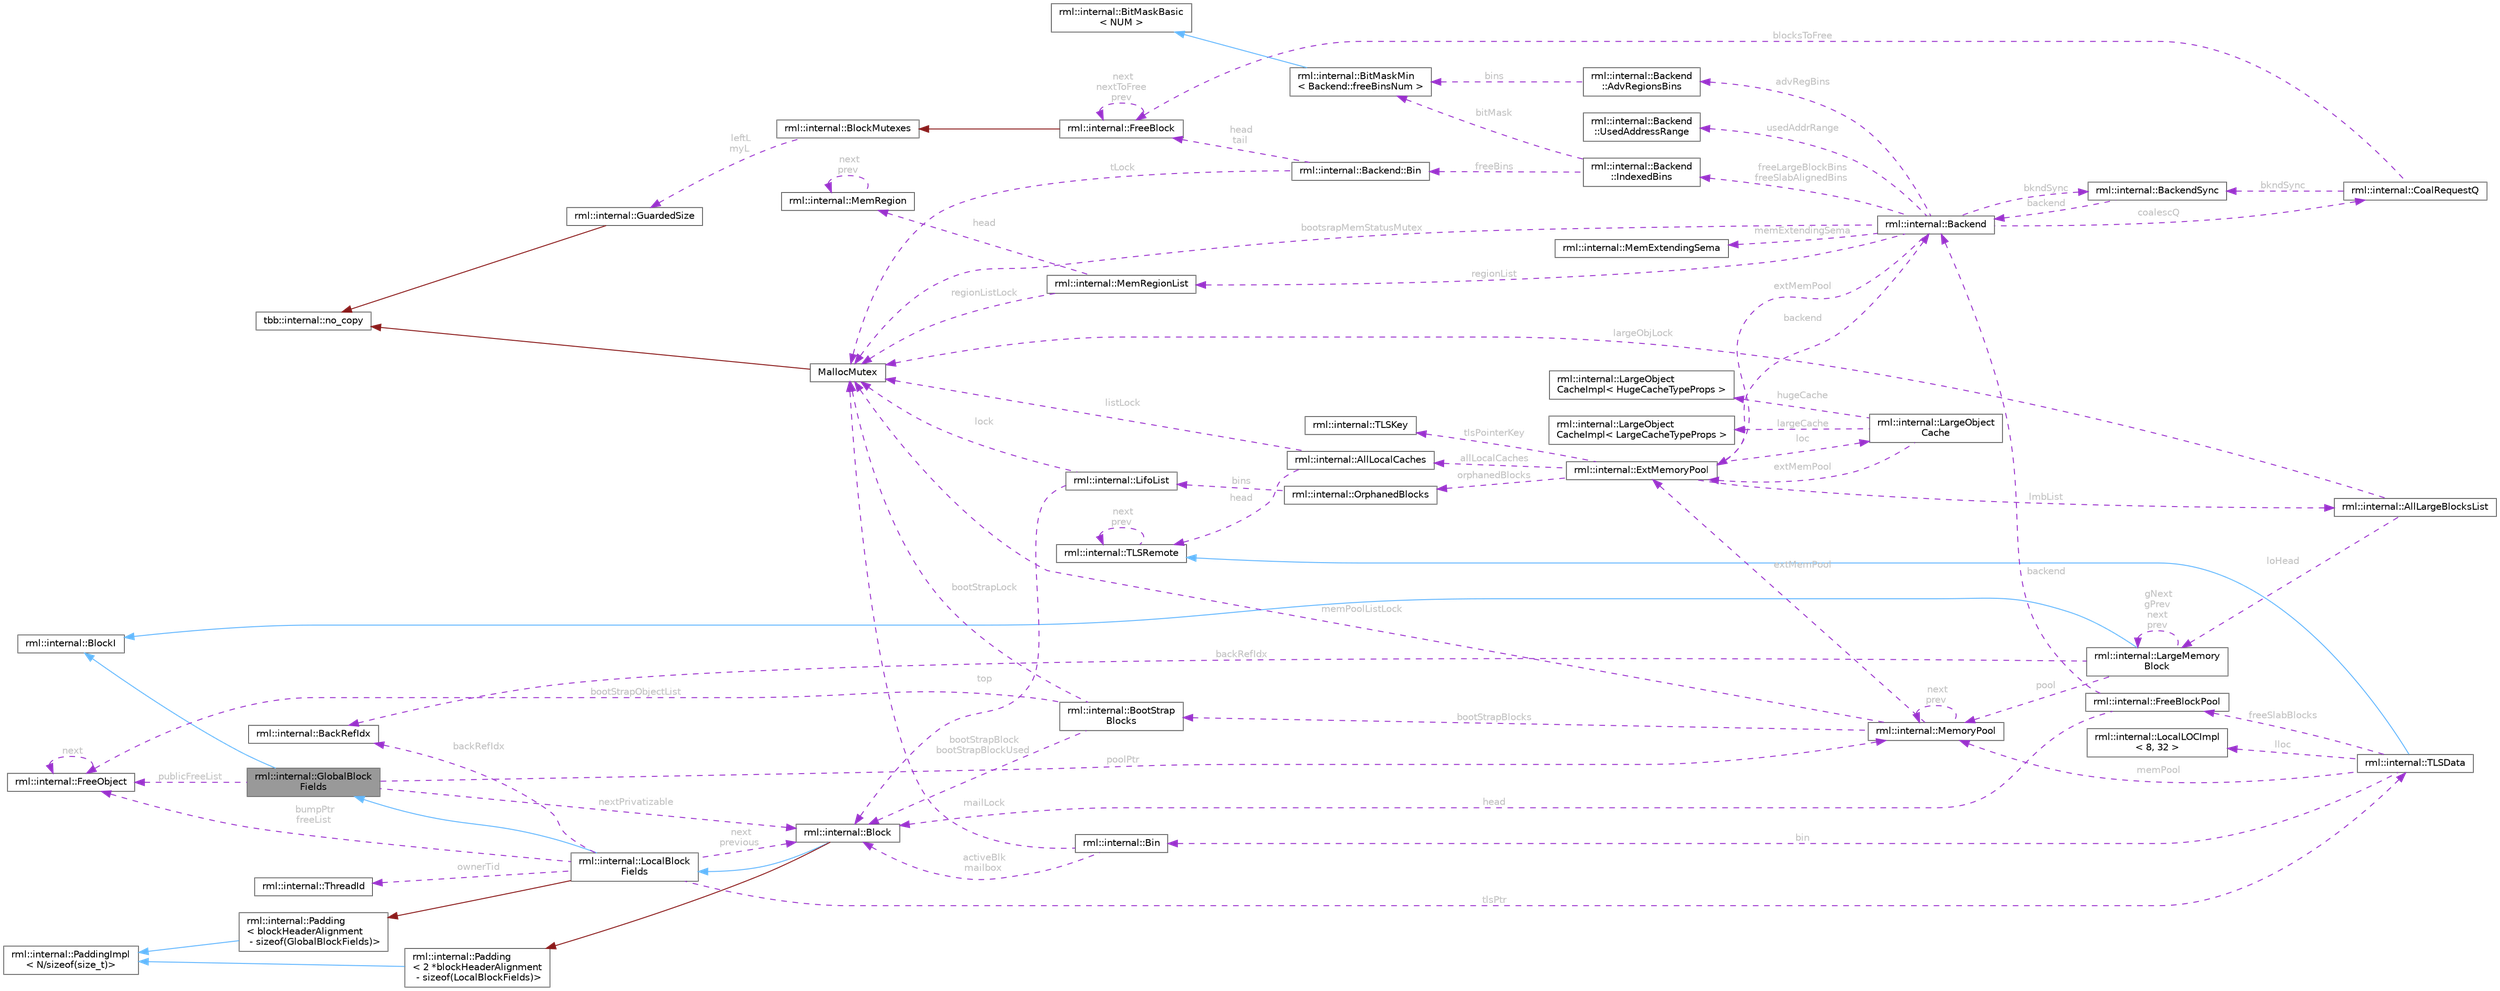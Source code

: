 digraph "rml::internal::GlobalBlockFields"
{
 // LATEX_PDF_SIZE
  bgcolor="transparent";
  edge [fontname=Helvetica,fontsize=10,labelfontname=Helvetica,labelfontsize=10];
  node [fontname=Helvetica,fontsize=10,shape=box,height=0.2,width=0.4];
  rankdir="LR";
  Node1 [id="Node000001",label="rml::internal::GlobalBlock\lFields",height=0.2,width=0.4,color="gray40", fillcolor="grey60", style="filled", fontcolor="black",tooltip=" "];
  Node2 -> Node1 [id="edge1_Node000001_Node000002",dir="back",color="steelblue1",style="solid",tooltip=" "];
  Node2 [id="Node000002",label="rml::internal::BlockI",height=0.2,width=0.4,color="gray40", fillcolor="white", style="filled",URL="$classrml_1_1internal_1_1_block_i.html",tooltip=" "];
  Node3 -> Node1 [id="edge2_Node000001_Node000003",dir="back",color="darkorchid3",style="dashed",tooltip=" ",label=" publicFreeList",fontcolor="grey" ];
  Node3 [id="Node000003",label="rml::internal::FreeObject",height=0.2,width=0.4,color="gray40", fillcolor="white", style="filled",URL="$structrml_1_1internal_1_1_free_object.html",tooltip=" "];
  Node3 -> Node3 [id="edge3_Node000003_Node000003",dir="back",color="darkorchid3",style="dashed",tooltip=" ",label=" next",fontcolor="grey" ];
  Node4 -> Node1 [id="edge4_Node000001_Node000004",dir="back",color="darkorchid3",style="dashed",tooltip=" ",label=" nextPrivatizable",fontcolor="grey" ];
  Node4 [id="Node000004",label="rml::internal::Block",height=0.2,width=0.4,color="gray40", fillcolor="white", style="filled",URL="$classrml_1_1internal_1_1_block.html",tooltip=" "];
  Node5 -> Node4 [id="edge5_Node000004_Node000005",dir="back",color="steelblue1",style="solid",tooltip=" "];
  Node5 [id="Node000005",label="rml::internal::LocalBlock\lFields",height=0.2,width=0.4,color="gray40", fillcolor="white", style="filled",URL="$classrml_1_1internal_1_1_local_block_fields.html",tooltip=" "];
  Node1 -> Node5 [id="edge6_Node000005_Node000001",dir="back",color="steelblue1",style="solid",tooltip=" "];
  Node6 -> Node5 [id="edge7_Node000005_Node000006",dir="back",color="firebrick4",style="solid",tooltip=" "];
  Node6 [id="Node000006",label="rml::internal::Padding\l\< blockHeaderAlignment\l - sizeof(GlobalBlockFields)\>",height=0.2,width=0.4,color="gray40", fillcolor="white", style="filled",URL="$structrml_1_1internal_1_1_padding.html",tooltip=" "];
  Node7 -> Node6 [id="edge8_Node000006_Node000007",dir="back",color="steelblue1",style="solid",tooltip=" "];
  Node7 [id="Node000007",label="rml::internal::PaddingImpl\l\< N/sizeof(size_t)\>",height=0.2,width=0.4,color="gray40", fillcolor="white", style="filled",URL="$structrml_1_1internal_1_1_padding_impl.html",tooltip=" "];
  Node4 -> Node5 [id="edge9_Node000005_Node000004",dir="back",color="darkorchid3",style="dashed",tooltip=" ",label=" next\nprevious",fontcolor="grey" ];
  Node3 -> Node5 [id="edge10_Node000005_Node000003",dir="back",color="darkorchid3",style="dashed",tooltip=" ",label=" bumpPtr\nfreeList",fontcolor="grey" ];
  Node8 -> Node5 [id="edge11_Node000005_Node000008",dir="back",color="darkorchid3",style="dashed",tooltip=" ",label=" tlsPtr",fontcolor="grey" ];
  Node8 [id="Node000008",label="rml::internal::TLSData",height=0.2,width=0.4,color="gray40", fillcolor="white", style="filled",URL="$classrml_1_1internal_1_1_t_l_s_data.html",tooltip=" "];
  Node9 -> Node8 [id="edge12_Node000008_Node000009",dir="back",color="steelblue1",style="solid",tooltip=" "];
  Node9 [id="Node000009",label="rml::internal::TLSRemote",height=0.2,width=0.4,color="gray40", fillcolor="white", style="filled",URL="$structrml_1_1internal_1_1_t_l_s_remote.html",tooltip=" "];
  Node9 -> Node9 [id="edge13_Node000009_Node000009",dir="back",color="darkorchid3",style="dashed",tooltip=" ",label=" next\nprev",fontcolor="grey" ];
  Node10 -> Node8 [id="edge14_Node000008_Node000010",dir="back",color="darkorchid3",style="dashed",tooltip=" ",label=" memPool",fontcolor="grey" ];
  Node10 [id="Node000010",label="rml::internal::MemoryPool",height=0.2,width=0.4,color="gray40", fillcolor="white", style="filled",URL="$classrml_1_1internal_1_1_memory_pool.html",tooltip=" "];
  Node11 -> Node10 [id="edge15_Node000010_Node000011",dir="back",color="darkorchid3",style="dashed",tooltip=" ",label=" memPoolListLock",fontcolor="grey" ];
  Node11 [id="Node000011",label="MallocMutex",height=0.2,width=0.4,color="gray40", fillcolor="white", style="filled",URL="$class_malloc_mutex.html",tooltip="Stripped down version of spin_mutex."];
  Node12 -> Node11 [id="edge16_Node000011_Node000012",dir="back",color="firebrick4",style="solid",tooltip=" "];
  Node12 [id="Node000012",label="tbb::internal::no_copy",height=0.2,width=0.4,color="gray40", fillcolor="white", style="filled",tooltip=" "];
  Node10 -> Node10 [id="edge17_Node000010_Node000010",dir="back",color="darkorchid3",style="dashed",tooltip=" ",label=" next\nprev",fontcolor="grey" ];
  Node13 -> Node10 [id="edge18_Node000010_Node000013",dir="back",color="darkorchid3",style="dashed",tooltip=" ",label=" extMemPool",fontcolor="grey" ];
  Node13 [id="Node000013",label="rml::internal::ExtMemoryPool",height=0.2,width=0.4,color="gray40", fillcolor="white", style="filled",URL="$structrml_1_1internal_1_1_ext_memory_pool.html",tooltip=" "];
  Node14 -> Node13 [id="edge19_Node000013_Node000014",dir="back",color="darkorchid3",style="dashed",tooltip=" ",label=" backend",fontcolor="grey" ];
  Node14 [id="Node000014",label="rml::internal::Backend",height=0.2,width=0.4,color="gray40", fillcolor="white", style="filled",URL="$classrml_1_1internal_1_1_backend.html",tooltip=" "];
  Node13 -> Node14 [id="edge20_Node000014_Node000013",dir="back",color="darkorchid3",style="dashed",tooltip=" ",label=" extMemPool",fontcolor="grey" ];
  Node15 -> Node14 [id="edge21_Node000014_Node000015",dir="back",color="darkorchid3",style="dashed",tooltip=" ",label=" regionList",fontcolor="grey" ];
  Node15 [id="Node000015",label="rml::internal::MemRegionList",height=0.2,width=0.4,color="gray40", fillcolor="white", style="filled",URL="$classrml_1_1internal_1_1_mem_region_list.html",tooltip=" "];
  Node11 -> Node15 [id="edge22_Node000015_Node000011",dir="back",color="darkorchid3",style="dashed",tooltip=" ",label=" regionListLock",fontcolor="grey" ];
  Node16 -> Node15 [id="edge23_Node000015_Node000016",dir="back",color="darkorchid3",style="dashed",tooltip=" ",label=" head",fontcolor="grey" ];
  Node16 [id="Node000016",label="rml::internal::MemRegion",height=0.2,width=0.4,color="gray40", fillcolor="white", style="filled",URL="$structrml_1_1internal_1_1_mem_region.html",tooltip=" "];
  Node16 -> Node16 [id="edge24_Node000016_Node000016",dir="back",color="darkorchid3",style="dashed",tooltip=" ",label=" next\nprev",fontcolor="grey" ];
  Node17 -> Node14 [id="edge25_Node000014_Node000017",dir="back",color="darkorchid3",style="dashed",tooltip=" ",label=" coalescQ",fontcolor="grey" ];
  Node17 [id="Node000017",label="rml::internal::CoalRequestQ",height=0.2,width=0.4,color="gray40", fillcolor="white", style="filled",URL="$classrml_1_1internal_1_1_coal_request_q.html",tooltip=" "];
  Node18 -> Node17 [id="edge26_Node000017_Node000018",dir="back",color="darkorchid3",style="dashed",tooltip=" ",label=" blocksToFree",fontcolor="grey" ];
  Node18 [id="Node000018",label="rml::internal::FreeBlock",height=0.2,width=0.4,color="gray40", fillcolor="white", style="filled",URL="$classrml_1_1internal_1_1_free_block.html",tooltip=" "];
  Node19 -> Node18 [id="edge27_Node000018_Node000019",dir="back",color="firebrick4",style="solid",tooltip=" "];
  Node19 [id="Node000019",label="rml::internal::BlockMutexes",height=0.2,width=0.4,color="gray40", fillcolor="white", style="filled",URL="$classrml_1_1internal_1_1_block_mutexes.html",tooltip=" "];
  Node20 -> Node19 [id="edge28_Node000019_Node000020",dir="back",color="darkorchid3",style="dashed",tooltip=" ",label=" leftL\nmyL",fontcolor="grey" ];
  Node20 [id="Node000020",label="rml::internal::GuardedSize",height=0.2,width=0.4,color="gray40", fillcolor="white", style="filled",URL="$classrml_1_1internal_1_1_guarded_size.html",tooltip=" "];
  Node12 -> Node20 [id="edge29_Node000020_Node000012",dir="back",color="firebrick4",style="solid",tooltip=" "];
  Node18 -> Node18 [id="edge30_Node000018_Node000018",dir="back",color="darkorchid3",style="dashed",tooltip=" ",label=" next\nnextToFree\nprev",fontcolor="grey" ];
  Node21 -> Node17 [id="edge31_Node000017_Node000021",dir="back",color="darkorchid3",style="dashed",tooltip=" ",label=" bkndSync",fontcolor="grey" ];
  Node21 [id="Node000021",label="rml::internal::BackendSync",height=0.2,width=0.4,color="gray40", fillcolor="white", style="filled",URL="$classrml_1_1internal_1_1_backend_sync.html",tooltip=" "];
  Node14 -> Node21 [id="edge32_Node000021_Node000014",dir="back",color="darkorchid3",style="dashed",tooltip=" ",label=" backend",fontcolor="grey" ];
  Node21 -> Node14 [id="edge33_Node000014_Node000021",dir="back",color="darkorchid3",style="dashed",tooltip=" ",label=" bkndSync",fontcolor="grey" ];
  Node22 -> Node14 [id="edge34_Node000014_Node000022",dir="back",color="darkorchid3",style="dashed",tooltip=" ",label=" memExtendingSema",fontcolor="grey" ];
  Node22 [id="Node000022",label="rml::internal::MemExtendingSema",height=0.2,width=0.4,color="gray40", fillcolor="white", style="filled",URL="$classrml_1_1internal_1_1_mem_extending_sema.html",tooltip=" "];
  Node23 -> Node14 [id="edge35_Node000014_Node000023",dir="back",color="darkorchid3",style="dashed",tooltip=" ",label=" usedAddrRange",fontcolor="grey" ];
  Node23 [id="Node000023",label="rml::internal::Backend\l::UsedAddressRange",height=0.2,width=0.4,color="gray40", fillcolor="white", style="filled",URL="$classrml_1_1internal_1_1_backend_1_1_used_address_range.html",tooltip=" "];
  Node11 -> Node14 [id="edge36_Node000014_Node000011",dir="back",color="darkorchid3",style="dashed",tooltip=" ",label=" bootsrapMemStatusMutex",fontcolor="grey" ];
  Node24 -> Node14 [id="edge37_Node000014_Node000024",dir="back",color="darkorchid3",style="dashed",tooltip=" ",label=" advRegBins",fontcolor="grey" ];
  Node24 [id="Node000024",label="rml::internal::Backend\l::AdvRegionsBins",height=0.2,width=0.4,color="gray40", fillcolor="white", style="filled",URL="$classrml_1_1internal_1_1_backend_1_1_adv_regions_bins.html",tooltip=" "];
  Node25 -> Node24 [id="edge38_Node000024_Node000025",dir="back",color="darkorchid3",style="dashed",tooltip=" ",label=" bins",fontcolor="grey" ];
  Node25 [id="Node000025",label="rml::internal::BitMaskMin\l\< Backend::freeBinsNum \>",height=0.2,width=0.4,color="gray40", fillcolor="white", style="filled",URL="$classrml_1_1internal_1_1_bit_mask_min.html",tooltip=" "];
  Node26 -> Node25 [id="edge39_Node000025_Node000026",dir="back",color="steelblue1",style="solid",tooltip=" "];
  Node26 [id="Node000026",label="rml::internal::BitMaskBasic\l\< NUM \>",height=0.2,width=0.4,color="gray40", fillcolor="white", style="filled",URL="$classrml_1_1internal_1_1_bit_mask_basic.html",tooltip=" "];
  Node27 -> Node14 [id="edge40_Node000014_Node000027",dir="back",color="darkorchid3",style="dashed",tooltip=" ",label=" freeLargeBlockBins\nfreeSlabAlignedBins",fontcolor="grey" ];
  Node27 [id="Node000027",label="rml::internal::Backend\l::IndexedBins",height=0.2,width=0.4,color="gray40", fillcolor="white", style="filled",URL="$classrml_1_1internal_1_1_backend_1_1_indexed_bins.html",tooltip=" "];
  Node25 -> Node27 [id="edge41_Node000027_Node000025",dir="back",color="darkorchid3",style="dashed",tooltip=" ",label=" bitMask",fontcolor="grey" ];
  Node28 -> Node27 [id="edge42_Node000027_Node000028",dir="back",color="darkorchid3",style="dashed",tooltip=" ",label=" freeBins",fontcolor="grey" ];
  Node28 [id="Node000028",label="rml::internal::Backend::Bin",height=0.2,width=0.4,color="gray40", fillcolor="white", style="filled",URL="$structrml_1_1internal_1_1_backend_1_1_bin.html",tooltip=" "];
  Node18 -> Node28 [id="edge43_Node000028_Node000018",dir="back",color="darkorchid3",style="dashed",tooltip=" ",label=" head\ntail",fontcolor="grey" ];
  Node11 -> Node28 [id="edge44_Node000028_Node000011",dir="back",color="darkorchid3",style="dashed",tooltip=" ",label=" tLock",fontcolor="grey" ];
  Node29 -> Node13 [id="edge45_Node000013_Node000029",dir="back",color="darkorchid3",style="dashed",tooltip=" ",label=" loc",fontcolor="grey" ];
  Node29 [id="Node000029",label="rml::internal::LargeObject\lCache",height=0.2,width=0.4,color="gray40", fillcolor="white", style="filled",URL="$classrml_1_1internal_1_1_large_object_cache.html",tooltip=" "];
  Node30 -> Node29 [id="edge46_Node000029_Node000030",dir="back",color="darkorchid3",style="dashed",tooltip=" ",label=" hugeCache",fontcolor="grey" ];
  Node30 [id="Node000030",label="rml::internal::LargeObject\lCacheImpl\< HugeCacheTypeProps \>",height=0.2,width=0.4,color="gray40", fillcolor="white", style="filled",URL="$classrml_1_1internal_1_1_large_object_cache_impl.html",tooltip=" "];
  Node31 -> Node29 [id="edge47_Node000029_Node000031",dir="back",color="darkorchid3",style="dashed",tooltip=" ",label=" largeCache",fontcolor="grey" ];
  Node31 [id="Node000031",label="rml::internal::LargeObject\lCacheImpl\< LargeCacheTypeProps \>",height=0.2,width=0.4,color="gray40", fillcolor="white", style="filled",URL="$classrml_1_1internal_1_1_large_object_cache_impl.html",tooltip=" "];
  Node13 -> Node29 [id="edge48_Node000029_Node000013",dir="back",color="darkorchid3",style="dashed",tooltip=" ",label=" extMemPool",fontcolor="grey" ];
  Node32 -> Node13 [id="edge49_Node000013_Node000032",dir="back",color="darkorchid3",style="dashed",tooltip=" ",label=" allLocalCaches",fontcolor="grey" ];
  Node32 [id="Node000032",label="rml::internal::AllLocalCaches",height=0.2,width=0.4,color="gray40", fillcolor="white", style="filled",URL="$classrml_1_1internal_1_1_all_local_caches.html",tooltip=" "];
  Node9 -> Node32 [id="edge50_Node000032_Node000009",dir="back",color="darkorchid3",style="dashed",tooltip=" ",label=" head",fontcolor="grey" ];
  Node11 -> Node32 [id="edge51_Node000032_Node000011",dir="back",color="darkorchid3",style="dashed",tooltip=" ",label=" listLock",fontcolor="grey" ];
  Node33 -> Node13 [id="edge52_Node000013_Node000033",dir="back",color="darkorchid3",style="dashed",tooltip=" ",label=" orphanedBlocks",fontcolor="grey" ];
  Node33 [id="Node000033",label="rml::internal::OrphanedBlocks",height=0.2,width=0.4,color="gray40", fillcolor="white", style="filled",URL="$classrml_1_1internal_1_1_orphaned_blocks.html",tooltip=" "];
  Node34 -> Node33 [id="edge53_Node000033_Node000034",dir="back",color="darkorchid3",style="dashed",tooltip=" ",label=" bins",fontcolor="grey" ];
  Node34 [id="Node000034",label="rml::internal::LifoList",height=0.2,width=0.4,color="gray40", fillcolor="white", style="filled",URL="$classrml_1_1internal_1_1_lifo_list.html",tooltip=" "];
  Node4 -> Node34 [id="edge54_Node000034_Node000004",dir="back",color="darkorchid3",style="dashed",tooltip=" ",label=" top",fontcolor="grey" ];
  Node11 -> Node34 [id="edge55_Node000034_Node000011",dir="back",color="darkorchid3",style="dashed",tooltip=" ",label=" lock",fontcolor="grey" ];
  Node35 -> Node13 [id="edge56_Node000013_Node000035",dir="back",color="darkorchid3",style="dashed",tooltip=" ",label=" lmbList",fontcolor="grey" ];
  Node35 [id="Node000035",label="rml::internal::AllLargeBlocksList",height=0.2,width=0.4,color="gray40", fillcolor="white", style="filled",URL="$classrml_1_1internal_1_1_all_large_blocks_list.html",tooltip=" "];
  Node11 -> Node35 [id="edge57_Node000035_Node000011",dir="back",color="darkorchid3",style="dashed",tooltip=" ",label=" largeObjLock",fontcolor="grey" ];
  Node36 -> Node35 [id="edge58_Node000035_Node000036",dir="back",color="darkorchid3",style="dashed",tooltip=" ",label=" loHead",fontcolor="grey" ];
  Node36 [id="Node000036",label="rml::internal::LargeMemory\lBlock",height=0.2,width=0.4,color="gray40", fillcolor="white", style="filled",URL="$structrml_1_1internal_1_1_large_memory_block.html",tooltip=" "];
  Node2 -> Node36 [id="edge59_Node000036_Node000002",dir="back",color="steelblue1",style="solid",tooltip=" "];
  Node10 -> Node36 [id="edge60_Node000036_Node000010",dir="back",color="darkorchid3",style="dashed",tooltip=" ",label=" pool",fontcolor="grey" ];
  Node36 -> Node36 [id="edge61_Node000036_Node000036",dir="back",color="darkorchid3",style="dashed",tooltip=" ",label=" gNext\ngPrev\nnext\nprev",fontcolor="grey" ];
  Node37 -> Node36 [id="edge62_Node000036_Node000037",dir="back",color="darkorchid3",style="dashed",tooltip=" ",label=" backRefIdx",fontcolor="grey" ];
  Node37 [id="Node000037",label="rml::internal::BackRefIdx",height=0.2,width=0.4,color="gray40", fillcolor="white", style="filled",URL="$classrml_1_1internal_1_1_back_ref_idx.html",tooltip=" "];
  Node38 -> Node13 [id="edge63_Node000013_Node000038",dir="back",color="darkorchid3",style="dashed",tooltip=" ",label=" tlsPointerKey",fontcolor="grey" ];
  Node38 [id="Node000038",label="rml::internal::TLSKey",height=0.2,width=0.4,color="gray40", fillcolor="white", style="filled",URL="$classrml_1_1internal_1_1_t_l_s_key.html",tooltip=" "];
  Node39 -> Node10 [id="edge64_Node000010_Node000039",dir="back",color="darkorchid3",style="dashed",tooltip=" ",label=" bootStrapBlocks",fontcolor="grey" ];
  Node39 [id="Node000039",label="rml::internal::BootStrap\lBlocks",height=0.2,width=0.4,color="gray40", fillcolor="white", style="filled",URL="$classrml_1_1internal_1_1_boot_strap_blocks.html",tooltip=" "];
  Node11 -> Node39 [id="edge65_Node000039_Node000011",dir="back",color="darkorchid3",style="dashed",tooltip=" ",label=" bootStrapLock",fontcolor="grey" ];
  Node4 -> Node39 [id="edge66_Node000039_Node000004",dir="back",color="darkorchid3",style="dashed",tooltip=" ",label=" bootStrapBlock\nbootStrapBlockUsed",fontcolor="grey" ];
  Node3 -> Node39 [id="edge67_Node000039_Node000003",dir="back",color="darkorchid3",style="dashed",tooltip=" ",label=" bootStrapObjectList",fontcolor="grey" ];
  Node40 -> Node8 [id="edge68_Node000008_Node000040",dir="back",color="darkorchid3",style="dashed",tooltip=" ",label=" bin",fontcolor="grey" ];
  Node40 [id="Node000040",label="rml::internal::Bin",height=0.2,width=0.4,color="gray40", fillcolor="white", style="filled",URL="$classrml_1_1internal_1_1_bin.html",tooltip=" "];
  Node4 -> Node40 [id="edge69_Node000040_Node000004",dir="back",color="darkorchid3",style="dashed",tooltip=" ",label=" activeBlk\nmailbox",fontcolor="grey" ];
  Node11 -> Node40 [id="edge70_Node000040_Node000011",dir="back",color="darkorchid3",style="dashed",tooltip=" ",label=" mailLock",fontcolor="grey" ];
  Node41 -> Node8 [id="edge71_Node000008_Node000041",dir="back",color="darkorchid3",style="dashed",tooltip=" ",label=" freeSlabBlocks",fontcolor="grey" ];
  Node41 [id="Node000041",label="rml::internal::FreeBlockPool",height=0.2,width=0.4,color="gray40", fillcolor="white", style="filled",URL="$classrml_1_1internal_1_1_free_block_pool.html",tooltip=" "];
  Node4 -> Node41 [id="edge72_Node000041_Node000004",dir="back",color="darkorchid3",style="dashed",tooltip=" ",label=" head",fontcolor="grey" ];
  Node14 -> Node41 [id="edge73_Node000041_Node000014",dir="back",color="darkorchid3",style="dashed",tooltip=" ",label=" backend",fontcolor="grey" ];
  Node42 -> Node8 [id="edge74_Node000008_Node000042",dir="back",color="darkorchid3",style="dashed",tooltip=" ",label=" lloc",fontcolor="grey" ];
  Node42 [id="Node000042",label="rml::internal::LocalLOCImpl\l\< 8, 32 \>",height=0.2,width=0.4,color="gray40", fillcolor="white", style="filled",URL="$classrml_1_1internal_1_1_local_l_o_c_impl.html",tooltip=" "];
  Node43 -> Node5 [id="edge75_Node000005_Node000043",dir="back",color="darkorchid3",style="dashed",tooltip=" ",label=" ownerTid",fontcolor="grey" ];
  Node43 [id="Node000043",label="rml::internal::ThreadId",height=0.2,width=0.4,color="gray40", fillcolor="white", style="filled",URL="$classrml_1_1internal_1_1_thread_id.html",tooltip=" "];
  Node37 -> Node5 [id="edge76_Node000005_Node000037",dir="back",color="darkorchid3",style="dashed",tooltip=" ",label=" backRefIdx",fontcolor="grey" ];
  Node44 -> Node4 [id="edge77_Node000004_Node000044",dir="back",color="firebrick4",style="solid",tooltip=" "];
  Node44 [id="Node000044",label="rml::internal::Padding\l\< 2 *blockHeaderAlignment\l - sizeof(LocalBlockFields)\>",height=0.2,width=0.4,color="gray40", fillcolor="white", style="filled",URL="$structrml_1_1internal_1_1_padding.html",tooltip=" "];
  Node7 -> Node44 [id="edge78_Node000044_Node000007",dir="back",color="steelblue1",style="solid",tooltip=" "];
  Node10 -> Node1 [id="edge79_Node000001_Node000010",dir="back",color="darkorchid3",style="dashed",tooltip=" ",label=" poolPtr",fontcolor="grey" ];
}
